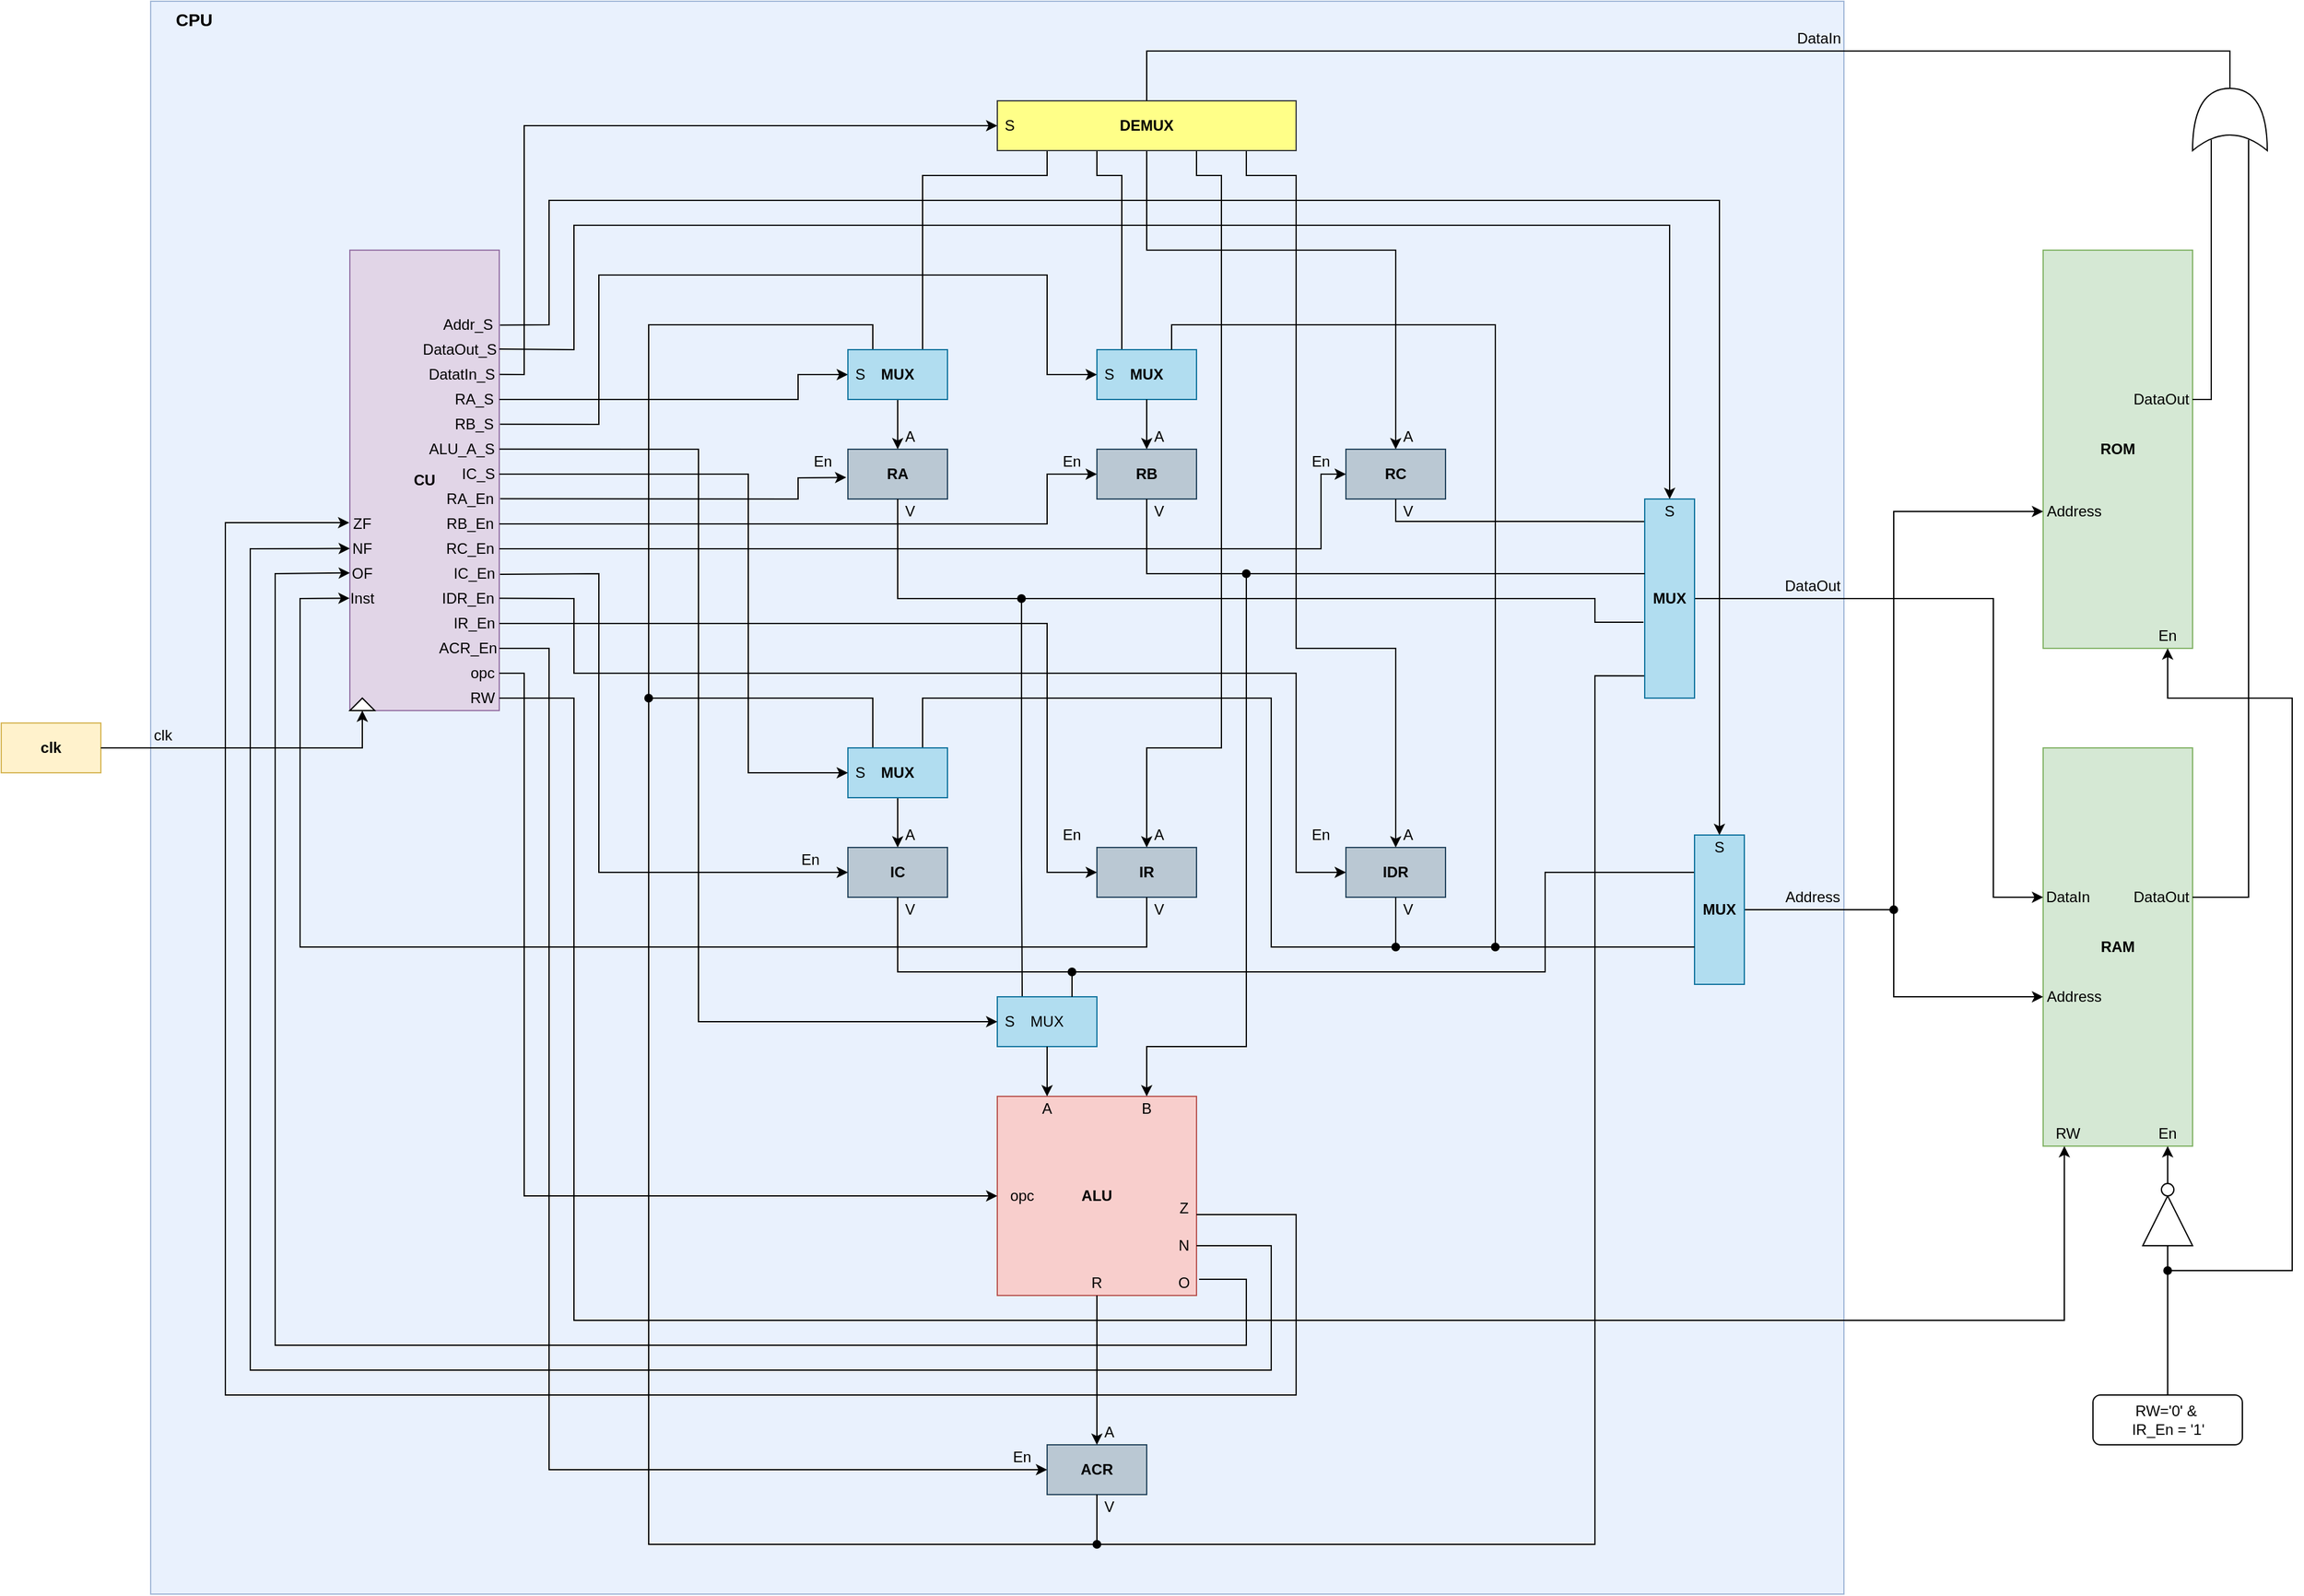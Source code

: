 <mxfile version="14.0.1" type="device"><diagram id="ryRz4POk_qp3t2i8IfM6" name="Page-1"><mxGraphModel dx="3122" dy="2976" grid="1" gridSize="10" guides="1" tooltips="1" connect="1" arrows="1" fold="1" page="1" pageScale="2" pageWidth="850" pageHeight="1100" math="0" shadow="0"><root><mxCell id="0"/><mxCell id="1" parent="0"/><mxCell id="fBEWL9ri3IQQsQJzQIdk-189" value="" style="rounded=0;whiteSpace=wrap;html=1;fillColor=#dae8fc;strokeColor=#6c8ebf;opacity=60;" parent="1" vertex="1"><mxGeometry x="-40" y="-160" width="1360" height="1280" as="geometry"/></mxCell><mxCell id="fBEWL9ri3IQQsQJzQIdk-173" value="" style="rounded=0;whiteSpace=wrap;html=1;fillColor=#fff2cc;strokeColor=#d6b656;" parent="1" vertex="1"><mxGeometry x="-160" y="420" width="80" height="40" as="geometry"/></mxCell><mxCell id="fBEWL9ri3IQQsQJzQIdk-1" value="" style="rounded=0;whiteSpace=wrap;html=1;fillColor=#e1d5e7;strokeColor=#9673a6;" parent="1" vertex="1"><mxGeometry x="120" y="40" width="120" height="370" as="geometry"/></mxCell><mxCell id="fBEWL9ri3IQQsQJzQIdk-2" value="&lt;b&gt;CU&lt;/b&gt;" style="text;html=1;strokeColor=none;fillColor=none;align=center;verticalAlign=middle;whiteSpace=wrap;rounded=0;" parent="1" vertex="1"><mxGeometry x="160" y="215" width="40" height="20" as="geometry"/></mxCell><mxCell id="fBEWL9ri3IQQsQJzQIdk-3" value="" style="triangle;whiteSpace=wrap;html=1;direction=north;" parent="1" vertex="1"><mxGeometry x="120" y="400" width="20" height="10" as="geometry"/></mxCell><mxCell id="fBEWL9ri3IQQsQJzQIdk-4" value="" style="endArrow=classic;html=1;rounded=0;entryX=0;entryY=0.5;entryDx=0;entryDy=0;exitX=1;exitY=0.5;exitDx=0;exitDy=0;" parent="1" source="fBEWL9ri3IQQsQJzQIdk-173" target="fBEWL9ri3IQQsQJzQIdk-3" edge="1"><mxGeometry width="50" height="50" relative="1" as="geometry"><mxPoint x="-40" y="440" as="sourcePoint"/><mxPoint x="120" y="410" as="targetPoint"/><Array as="points"><mxPoint x="130" y="440"/></Array></mxGeometry></mxCell><mxCell id="fBEWL9ri3IQQsQJzQIdk-5" value="&lt;b&gt;clk&lt;/b&gt;" style="text;html=1;strokeColor=none;fillColor=none;align=center;verticalAlign=middle;whiteSpace=wrap;rounded=0;" parent="1" vertex="1"><mxGeometry x="-140" y="430" width="40" height="20" as="geometry"/></mxCell><mxCell id="fBEWL9ri3IQQsQJzQIdk-6" value="" style="rounded=0;whiteSpace=wrap;html=1;fillColor=#bac8d3;strokeColor=#23445d;" parent="1" vertex="1"><mxGeometry x="520" y="200" width="80" height="40" as="geometry"/></mxCell><mxCell id="fBEWL9ri3IQQsQJzQIdk-7" value="&lt;b&gt;RA&lt;/b&gt;" style="text;html=1;strokeColor=none;fillColor=none;align=center;verticalAlign=middle;whiteSpace=wrap;rounded=0;" parent="1" vertex="1"><mxGeometry x="540" y="210" width="40" height="20" as="geometry"/></mxCell><mxCell id="fBEWL9ri3IQQsQJzQIdk-10" value="" style="endArrow=classic;html=1;entryX=0;entryY=0.5;entryDx=0;entryDy=0;rounded=0;" parent="1" target="Wjq5VvAP2HkVmWKXnLt0-2" edge="1"><mxGeometry width="50" height="50" relative="1" as="geometry"><mxPoint x="240" y="160" as="sourcePoint"/><mxPoint x="450" y="370" as="targetPoint"/><Array as="points"><mxPoint x="480" y="160"/><mxPoint x="480" y="140"/></Array></mxGeometry></mxCell><mxCell id="fBEWL9ri3IQQsQJzQIdk-38" value="" style="rounded=0;whiteSpace=wrap;html=1;fillColor=#f8cecc;strokeColor=#b85450;" parent="1" vertex="1"><mxGeometry x="640" y="720" width="160" height="160" as="geometry"/></mxCell><mxCell id="fBEWL9ri3IQQsQJzQIdk-39" value="&lt;b&gt;ALU&lt;/b&gt;" style="text;html=1;strokeColor=none;fillColor=none;align=center;verticalAlign=middle;whiteSpace=wrap;rounded=0;" parent="1" vertex="1"><mxGeometry x="700" y="790" width="40" height="20" as="geometry"/></mxCell><mxCell id="fBEWL9ri3IQQsQJzQIdk-40" value="" style="rounded=0;whiteSpace=wrap;html=1;fillColor=#bac8d3;strokeColor=#23445d;" parent="1" vertex="1"><mxGeometry x="680" y="1000" width="80" height="40" as="geometry"/></mxCell><mxCell id="fBEWL9ri3IQQsQJzQIdk-41" value="&lt;b&gt;ACR&lt;/b&gt;" style="text;html=1;strokeColor=none;fillColor=none;align=center;verticalAlign=middle;whiteSpace=wrap;rounded=0;" parent="1" vertex="1"><mxGeometry x="700" y="1010" width="40" height="20" as="geometry"/></mxCell><mxCell id="fBEWL9ri3IQQsQJzQIdk-42" value="" style="endArrow=classic;html=1;entryX=0;entryY=0.5;entryDx=0;entryDy=0;rounded=0;exitX=1;exitY=0.5;exitDx=0;exitDy=0;" parent="1" source="fBEWL9ri3IQQsQJzQIdk-201" target="fBEWL9ri3IQQsQJzQIdk-40" edge="1"><mxGeometry width="50" height="50" relative="1" as="geometry"><mxPoint x="250" y="390" as="sourcePoint"/><mxPoint x="610" y="1130" as="targetPoint"/><Array as="points"><mxPoint x="280" y="360"/><mxPoint x="280" y="1020"/></Array></mxGeometry></mxCell><mxCell id="fBEWL9ri3IQQsQJzQIdk-43" value="" style="endArrow=classic;html=1;entryX=0.5;entryY=0;entryDx=0;entryDy=0;exitX=0.5;exitY=1;exitDx=0;exitDy=0;" parent="1" source="fBEWL9ri3IQQsQJzQIdk-38" target="fBEWL9ri3IQQsQJzQIdk-40" edge="1"><mxGeometry width="50" height="50" relative="1" as="geometry"><mxPoint x="720" y="920" as="sourcePoint"/><mxPoint x="610" y="1130" as="targetPoint"/></mxGeometry></mxCell><mxCell id="fBEWL9ri3IQQsQJzQIdk-44" value="" style="endArrow=none;html=1;exitX=0.5;exitY=1;exitDx=0;exitDy=0;endFill=0;rounded=0;entryX=0.25;entryY=0;entryDx=0;entryDy=0;" parent="1" source="fBEWL9ri3IQQsQJzQIdk-40" target="Wjq5VvAP2HkVmWKXnLt0-2" edge="1"><mxGeometry width="50" height="50" relative="1" as="geometry"><mxPoint x="560" y="1180" as="sourcePoint"/><mxPoint x="550" y="120" as="targetPoint"/><Array as="points"><mxPoint x="720" y="1080"/><mxPoint x="360" y="1080"/><mxPoint x="360" y="100"/><mxPoint x="540" y="100"/></Array></mxGeometry></mxCell><mxCell id="fBEWL9ri3IQQsQJzQIdk-47" value="" style="endArrow=classic;html=1;entryX=0;entryY=0.5;entryDx=0;entryDy=0;rounded=0;exitX=1;exitY=0.5;exitDx=0;exitDy=0;" parent="1" source="fBEWL9ri3IQQsQJzQIdk-202" target="fBEWL9ri3IQQsQJzQIdk-38" edge="1"><mxGeometry width="50" height="50" relative="1" as="geometry"><mxPoint x="240" y="360" as="sourcePoint"/><mxPoint x="720" y="700" as="targetPoint"/><Array as="points"><mxPoint x="260" y="380"/><mxPoint x="260" y="800"/></Array></mxGeometry></mxCell><mxCell id="fBEWL9ri3IQQsQJzQIdk-48" value="" style="rounded=0;whiteSpace=wrap;html=1;fillColor=#d5e8d4;strokeColor=#82b366;" parent="1" vertex="1"><mxGeometry x="1480" y="440" width="120" height="320" as="geometry"/></mxCell><mxCell id="fBEWL9ri3IQQsQJzQIdk-49" value="" style="endArrow=classic;html=1;rounded=0;entryX=0;entryY=0.5;entryDx=0;entryDy=0;" parent="1" target="fBEWL9ri3IQQsQJzQIdk-112" edge="1"><mxGeometry width="50" height="50" relative="1" as="geometry"><mxPoint x="1200" y="320" as="sourcePoint"/><mxPoint x="1339" y="320" as="targetPoint"/><Array as="points"><mxPoint x="1200" y="320"/><mxPoint x="1440" y="320"/><mxPoint x="1440" y="560"/></Array></mxGeometry></mxCell><mxCell id="fBEWL9ri3IQQsQJzQIdk-53" value="&lt;b&gt;RAM&lt;/b&gt;" style="text;html=1;strokeColor=none;fillColor=none;align=center;verticalAlign=middle;whiteSpace=wrap;rounded=0;" parent="1" vertex="1"><mxGeometry x="1520" y="590" width="40" height="20" as="geometry"/></mxCell><mxCell id="fBEWL9ri3IQQsQJzQIdk-54" value="A" style="text;html=1;strokeColor=none;fillColor=none;align=center;verticalAlign=middle;whiteSpace=wrap;rounded=0;" parent="1" vertex="1"><mxGeometry x="550" y="180" width="40" height="20" as="geometry"/></mxCell><mxCell id="fBEWL9ri3IQQsQJzQIdk-56" value="En" style="text;html=1;strokeColor=none;fillColor=none;align=center;verticalAlign=middle;whiteSpace=wrap;rounded=0;" parent="1" vertex="1"><mxGeometry x="480" y="200" width="40" height="20" as="geometry"/></mxCell><mxCell id="fBEWL9ri3IQQsQJzQIdk-57" value="" style="rounded=0;whiteSpace=wrap;html=1;fillColor=#bac8d3;strokeColor=#23445d;" parent="1" vertex="1"><mxGeometry x="720" y="200" width="80" height="40" as="geometry"/></mxCell><mxCell id="fBEWL9ri3IQQsQJzQIdk-58" value="&lt;b&gt;RB&lt;/b&gt;" style="text;html=1;strokeColor=none;fillColor=none;align=center;verticalAlign=middle;whiteSpace=wrap;rounded=0;" parent="1" vertex="1"><mxGeometry x="740" y="210" width="40" height="20" as="geometry"/></mxCell><mxCell id="fBEWL9ri3IQQsQJzQIdk-59" value="" style="endArrow=classic;html=1;entryX=0;entryY=0.5;entryDx=0;entryDy=0;rounded=0;exitX=1;exitY=0.5;exitDx=0;exitDy=0;" parent="1" source="Wjq5VvAP2HkVmWKXnLt0-12" target="fBEWL9ri3IQQsQJzQIdk-57" edge="1"><mxGeometry width="50" height="50" relative="1" as="geometry"><mxPoint x="320" y="290" as="sourcePoint"/><mxPoint x="650" y="370" as="targetPoint"/><Array as="points"><mxPoint x="390" y="260"/><mxPoint x="680" y="260"/><mxPoint x="680" y="220"/></Array></mxGeometry></mxCell><mxCell id="fBEWL9ri3IQQsQJzQIdk-60" value="" style="endArrow=none;html=1;entryX=0.25;entryY=0;entryDx=0;entryDy=0;rounded=0;endFill=0;" parent="1" target="Wjq5VvAP2HkVmWKXnLt0-19" edge="1"><mxGeometry width="50" height="50" relative="1" as="geometry"><mxPoint x="720" y="-40" as="sourcePoint"/><mxPoint x="650" y="370" as="targetPoint"/><Array as="points"><mxPoint x="720" y="-20"/><mxPoint x="740" y="-20"/><mxPoint x="740" y="100"/></Array></mxGeometry></mxCell><mxCell id="fBEWL9ri3IQQsQJzQIdk-62" value="A" style="text;html=1;strokeColor=none;fillColor=none;align=center;verticalAlign=middle;whiteSpace=wrap;rounded=0;" parent="1" vertex="1"><mxGeometry x="750" y="180" width="40" height="20" as="geometry"/></mxCell><mxCell id="fBEWL9ri3IQQsQJzQIdk-64" value="En" style="text;html=1;strokeColor=none;fillColor=none;align=center;verticalAlign=middle;whiteSpace=wrap;rounded=0;" parent="1" vertex="1"><mxGeometry x="680" y="200" width="40" height="20" as="geometry"/></mxCell><mxCell id="fBEWL9ri3IQQsQJzQIdk-65" value="" style="rounded=0;whiteSpace=wrap;html=1;fillColor=#bac8d3;strokeColor=#23445d;" parent="1" vertex="1"><mxGeometry x="920" y="200" width="80" height="40" as="geometry"/></mxCell><mxCell id="fBEWL9ri3IQQsQJzQIdk-66" value="&lt;b&gt;RC&lt;/b&gt;" style="text;html=1;strokeColor=none;fillColor=none;align=center;verticalAlign=middle;whiteSpace=wrap;rounded=0;" parent="1" vertex="1"><mxGeometry x="940" y="210" width="40" height="20" as="geometry"/></mxCell><mxCell id="fBEWL9ri3IQQsQJzQIdk-68" value="" style="endArrow=none;html=1;rounded=0;endFill=0;" parent="1" edge="1"><mxGeometry width="50" height="50" relative="1" as="geometry"><mxPoint x="760" y="-40" as="sourcePoint"/><mxPoint x="960" y="160" as="targetPoint"/><Array as="points"><mxPoint x="760" y="40"/><mxPoint x="960" y="40"/></Array></mxGeometry></mxCell><mxCell id="fBEWL9ri3IQQsQJzQIdk-69" value="" style="endArrow=none;html=1;exitX=0.5;exitY=1;exitDx=0;exitDy=0;entryX=0;entryY=0.113;entryDx=0;entryDy=0;entryPerimeter=0;rounded=0;endFill=0;" parent="1" source="fBEWL9ri3IQQsQJzQIdk-65" target="fBEWL9ri3IQQsQJzQIdk-149" edge="1"><mxGeometry width="50" height="50" relative="1" as="geometry"><mxPoint x="800" y="420" as="sourcePoint"/><mxPoint x="960" y="280" as="targetPoint"/><Array as="points"><mxPoint x="960" y="258"/></Array></mxGeometry></mxCell><mxCell id="fBEWL9ri3IQQsQJzQIdk-70" value="A" style="text;html=1;strokeColor=none;fillColor=none;align=center;verticalAlign=middle;whiteSpace=wrap;rounded=0;" parent="1" vertex="1"><mxGeometry x="950" y="180" width="40" height="20" as="geometry"/></mxCell><mxCell id="fBEWL9ri3IQQsQJzQIdk-71" value="V" style="text;html=1;strokeColor=none;fillColor=none;align=center;verticalAlign=middle;whiteSpace=wrap;rounded=0;" parent="1" vertex="1"><mxGeometry x="950" y="240" width="40" height="20" as="geometry"/></mxCell><mxCell id="fBEWL9ri3IQQsQJzQIdk-72" value="En" style="text;html=1;strokeColor=none;fillColor=none;align=center;verticalAlign=middle;whiteSpace=wrap;rounded=0;" parent="1" vertex="1"><mxGeometry x="880" y="200" width="40" height="20" as="geometry"/></mxCell><mxCell id="fBEWL9ri3IQQsQJzQIdk-73" value="" style="rounded=0;whiteSpace=wrap;html=1;fillColor=#bac8d3;strokeColor=#23445d;" parent="1" vertex="1"><mxGeometry x="520" y="520" width="80" height="40" as="geometry"/></mxCell><mxCell id="fBEWL9ri3IQQsQJzQIdk-74" value="&lt;b&gt;IC&lt;/b&gt;" style="text;html=1;strokeColor=none;fillColor=none;align=center;verticalAlign=middle;whiteSpace=wrap;rounded=0;" parent="1" vertex="1"><mxGeometry x="540" y="530" width="40" height="20" as="geometry"/></mxCell><mxCell id="fBEWL9ri3IQQsQJzQIdk-75" value="" style="endArrow=classic;html=1;entryX=0;entryY=0.5;entryDx=0;entryDy=0;rounded=0;exitX=1.005;exitY=0.704;exitDx=0;exitDy=0;exitPerimeter=0;" parent="1" source="fBEWL9ri3IQQsQJzQIdk-1" target="fBEWL9ri3IQQsQJzQIdk-73" edge="1"><mxGeometry width="50" height="50" relative="1" as="geometry"><mxPoint x="260" y="310" as="sourcePoint"/><mxPoint x="450" y="690" as="targetPoint"/><Array as="points"><mxPoint x="320" y="300"/><mxPoint x="320" y="540"/></Array></mxGeometry></mxCell><mxCell id="fBEWL9ri3IQQsQJzQIdk-76" value="" style="endArrow=classic;html=1;entryX=0.5;entryY=0;entryDx=0;entryDy=0;rounded=0;startArrow=none;startFill=0;" parent="1" target="fBEWL9ri3IQQsQJzQIdk-73" edge="1"><mxGeometry width="50" height="50" relative="1" as="geometry"><mxPoint x="560" y="480" as="sourcePoint"/><mxPoint x="450" y="690" as="targetPoint"/><Array as="points"><mxPoint x="560" y="480"/></Array></mxGeometry></mxCell><mxCell id="fBEWL9ri3IQQsQJzQIdk-78" value="A" style="text;html=1;strokeColor=none;fillColor=none;align=center;verticalAlign=middle;whiteSpace=wrap;rounded=0;" parent="1" vertex="1"><mxGeometry x="550" y="500" width="40" height="20" as="geometry"/></mxCell><mxCell id="fBEWL9ri3IQQsQJzQIdk-79" value="V" style="text;html=1;strokeColor=none;fillColor=none;align=center;verticalAlign=middle;whiteSpace=wrap;rounded=0;" parent="1" vertex="1"><mxGeometry x="550" y="560" width="40" height="20" as="geometry"/></mxCell><mxCell id="fBEWL9ri3IQQsQJzQIdk-80" value="En" style="text;html=1;strokeColor=none;fillColor=none;align=center;verticalAlign=middle;whiteSpace=wrap;rounded=0;" parent="1" vertex="1"><mxGeometry x="470" y="520" width="40" height="20" as="geometry"/></mxCell><mxCell id="fBEWL9ri3IQQsQJzQIdk-81" value="" style="rounded=0;whiteSpace=wrap;html=1;fillColor=#bac8d3;strokeColor=#23445d;" parent="1" vertex="1"><mxGeometry x="720" y="520" width="80" height="40" as="geometry"/></mxCell><mxCell id="fBEWL9ri3IQQsQJzQIdk-82" value="&lt;b&gt;IR&lt;/b&gt;" style="text;html=1;strokeColor=none;fillColor=none;align=center;verticalAlign=middle;whiteSpace=wrap;rounded=0;" parent="1" vertex="1"><mxGeometry x="740" y="530" width="40" height="20" as="geometry"/></mxCell><mxCell id="fBEWL9ri3IQQsQJzQIdk-83" value="" style="endArrow=classic;html=1;entryX=0;entryY=0.5;entryDx=0;entryDy=0;rounded=0;" parent="1" target="fBEWL9ri3IQQsQJzQIdk-81" edge="1"><mxGeometry width="50" height="50" relative="1" as="geometry"><mxPoint x="240" y="340" as="sourcePoint"/><mxPoint x="650" y="690" as="targetPoint"/><Array as="points"><mxPoint x="330" y="340"/><mxPoint x="470" y="340"/><mxPoint x="680" y="340"/><mxPoint x="680" y="540"/></Array></mxGeometry></mxCell><mxCell id="fBEWL9ri3IQQsQJzQIdk-84" value="" style="endArrow=classic;html=1;entryX=0.5;entryY=0;entryDx=0;entryDy=0;rounded=0;" parent="1" target="fBEWL9ri3IQQsQJzQIdk-81" edge="1"><mxGeometry width="50" height="50" relative="1" as="geometry"><mxPoint x="800" y="-40" as="sourcePoint"/><mxPoint x="650" y="690" as="targetPoint"/><Array as="points"><mxPoint x="800" y="-20"/><mxPoint x="820" y="-20"/><mxPoint x="820" y="440"/><mxPoint x="760" y="440"/></Array></mxGeometry></mxCell><mxCell id="fBEWL9ri3IQQsQJzQIdk-85" value="" style="endArrow=none;html=1;exitX=0.25;exitY=0;exitDx=0;exitDy=0;rounded=0;endFill=0;entryX=0;entryY=0.25;entryDx=0;entryDy=0;" parent="1" source="fBEWL9ri3IQQsQJzQIdk-79" target="fBEWL9ri3IQQsQJzQIdk-157" edge="1"><mxGeometry width="50" height="50" relative="1" as="geometry"><mxPoint x="600" y="740" as="sourcePoint"/><mxPoint x="1160" y="490" as="targetPoint"/><Array as="points"><mxPoint x="560" y="620"/><mxPoint x="1080" y="620"/><mxPoint x="1080" y="540"/></Array></mxGeometry></mxCell><mxCell id="fBEWL9ri3IQQsQJzQIdk-86" value="A" style="text;html=1;strokeColor=none;fillColor=none;align=center;verticalAlign=middle;whiteSpace=wrap;rounded=0;" parent="1" vertex="1"><mxGeometry x="750" y="500" width="40" height="20" as="geometry"/></mxCell><mxCell id="fBEWL9ri3IQQsQJzQIdk-87" value="V" style="text;html=1;strokeColor=none;fillColor=none;align=center;verticalAlign=middle;whiteSpace=wrap;rounded=0;" parent="1" vertex="1"><mxGeometry x="750" y="560" width="40" height="20" as="geometry"/></mxCell><mxCell id="fBEWL9ri3IQQsQJzQIdk-88" value="En" style="text;html=1;strokeColor=none;fillColor=none;align=center;verticalAlign=middle;whiteSpace=wrap;rounded=0;" parent="1" vertex="1"><mxGeometry x="680" y="500" width="40" height="20" as="geometry"/></mxCell><mxCell id="fBEWL9ri3IQQsQJzQIdk-89" value="" style="rounded=0;whiteSpace=wrap;html=1;fillColor=#bac8d3;strokeColor=#23445d;" parent="1" vertex="1"><mxGeometry x="920" y="520" width="80" height="40" as="geometry"/></mxCell><mxCell id="fBEWL9ri3IQQsQJzQIdk-90" value="&lt;b&gt;IDR&lt;/b&gt;" style="text;html=1;strokeColor=none;fillColor=none;align=center;verticalAlign=middle;whiteSpace=wrap;rounded=0;" parent="1" vertex="1"><mxGeometry x="940" y="530" width="40" height="20" as="geometry"/></mxCell><mxCell id="fBEWL9ri3IQQsQJzQIdk-92" value="" style="endArrow=classic;html=1;entryX=0.5;entryY=0;entryDx=0;entryDy=0;rounded=0;" parent="1" target="fBEWL9ri3IQQsQJzQIdk-89" edge="1"><mxGeometry width="50" height="50" relative="1" as="geometry"><mxPoint x="840" y="-40" as="sourcePoint"/><mxPoint x="850" y="690" as="targetPoint"/><Array as="points"><mxPoint x="840" y="-20"/><mxPoint x="880" y="-20"/><mxPoint x="880"/><mxPoint x="880" y="360"/><mxPoint x="960" y="360"/></Array></mxGeometry></mxCell><mxCell id="fBEWL9ri3IQQsQJzQIdk-94" value="A" style="text;html=1;strokeColor=none;fillColor=none;align=center;verticalAlign=middle;whiteSpace=wrap;rounded=0;" parent="1" vertex="1"><mxGeometry x="950" y="500" width="40" height="20" as="geometry"/></mxCell><mxCell id="fBEWL9ri3IQQsQJzQIdk-95" value="V" style="text;html=1;strokeColor=none;fillColor=none;align=center;verticalAlign=middle;whiteSpace=wrap;rounded=0;" parent="1" vertex="1"><mxGeometry x="950" y="560" width="40" height="20" as="geometry"/></mxCell><mxCell id="fBEWL9ri3IQQsQJzQIdk-96" value="En" style="text;html=1;strokeColor=none;fillColor=none;align=center;verticalAlign=middle;whiteSpace=wrap;rounded=0;" parent="1" vertex="1"><mxGeometry x="880" y="500" width="40" height="20" as="geometry"/></mxCell><mxCell id="fBEWL9ri3IQQsQJzQIdk-97" value="En" style="text;html=1;strokeColor=none;fillColor=none;align=center;verticalAlign=middle;whiteSpace=wrap;rounded=0;" parent="1" vertex="1"><mxGeometry x="640" y="1000" width="40" height="20" as="geometry"/></mxCell><mxCell id="fBEWL9ri3IQQsQJzQIdk-98" value="A" style="text;html=1;strokeColor=none;fillColor=none;align=center;verticalAlign=middle;whiteSpace=wrap;rounded=0;" parent="1" vertex="1"><mxGeometry x="710" y="980" width="40" height="20" as="geometry"/></mxCell><mxCell id="fBEWL9ri3IQQsQJzQIdk-99" value="A" style="text;html=1;strokeColor=none;fillColor=none;align=center;verticalAlign=middle;whiteSpace=wrap;rounded=0;" parent="1" vertex="1"><mxGeometry x="660" y="720" width="40" height="20" as="geometry"/></mxCell><mxCell id="fBEWL9ri3IQQsQJzQIdk-100" value="B" style="text;html=1;strokeColor=none;fillColor=none;align=center;verticalAlign=middle;whiteSpace=wrap;rounded=0;" parent="1" vertex="1"><mxGeometry x="740" y="720" width="40" height="20" as="geometry"/></mxCell><mxCell id="fBEWL9ri3IQQsQJzQIdk-101" value="opc" style="text;html=1;strokeColor=none;fillColor=none;align=center;verticalAlign=middle;whiteSpace=wrap;rounded=0;" parent="1" vertex="1"><mxGeometry x="640" y="790" width="40" height="20" as="geometry"/></mxCell><mxCell id="fBEWL9ri3IQQsQJzQIdk-102" value="R" style="text;html=1;strokeColor=none;fillColor=none;align=center;verticalAlign=middle;whiteSpace=wrap;rounded=0;" parent="1" vertex="1"><mxGeometry x="700" y="860" width="40" height="20" as="geometry"/></mxCell><mxCell id="fBEWL9ri3IQQsQJzQIdk-106" value="" style="endArrow=classic;html=1;exitX=1;exitY=0.594;exitDx=0;exitDy=0;exitPerimeter=0;rounded=0;entryX=-0.004;entryY=0.592;entryDx=0;entryDy=0;entryPerimeter=0;" parent="1" source="fBEWL9ri3IQQsQJzQIdk-38" target="fBEWL9ri3IQQsQJzQIdk-1" edge="1"><mxGeometry width="50" height="50" relative="1" as="geometry"><mxPoint x="770" y="680" as="sourcePoint"/><mxPoint x="80" y="259" as="targetPoint"/><Array as="points"><mxPoint x="880" y="815"/><mxPoint x="880" y="960"/><mxPoint x="20" y="960"/><mxPoint x="20" y="259"/></Array></mxGeometry></mxCell><mxCell id="fBEWL9ri3IQQsQJzQIdk-107" value="" style="endArrow=classic;html=1;exitX=1;exitY=0.75;exitDx=0;exitDy=0;rounded=0;entryX=0;entryY=0.648;entryDx=0;entryDy=0;entryPerimeter=0;" parent="1" source="fBEWL9ri3IQQsQJzQIdk-38" target="fBEWL9ri3IQQsQJzQIdk-1" edge="1"><mxGeometry width="50" height="50" relative="1" as="geometry"><mxPoint x="770" y="680" as="sourcePoint"/><mxPoint x="70" y="290" as="targetPoint"/><Array as="points"><mxPoint x="860" y="840"/><mxPoint x="860" y="940"/><mxPoint x="40" y="940"/><mxPoint x="40" y="280"/></Array></mxGeometry></mxCell><mxCell id="fBEWL9ri3IQQsQJzQIdk-108" value="" style="endArrow=classic;html=1;exitX=1.013;exitY=0.919;exitDx=0;exitDy=0;exitPerimeter=0;rounded=0;entryX=0;entryY=0.701;entryDx=0;entryDy=0;entryPerimeter=0;" parent="1" source="fBEWL9ri3IQQsQJzQIdk-38" target="fBEWL9ri3IQQsQJzQIdk-1" edge="1"><mxGeometry width="50" height="50" relative="1" as="geometry"><mxPoint x="770" y="680" as="sourcePoint"/><mxPoint x="100" y="300" as="targetPoint"/><Array as="points"><mxPoint x="840" y="867"/><mxPoint x="840" y="920"/><mxPoint x="60" y="920"/><mxPoint x="60" y="300"/></Array></mxGeometry></mxCell><mxCell id="fBEWL9ri3IQQsQJzQIdk-109" value="Z" style="text;html=1;strokeColor=none;fillColor=none;align=center;verticalAlign=middle;whiteSpace=wrap;rounded=0;" parent="1" vertex="1"><mxGeometry x="770" y="800" width="40" height="20" as="geometry"/></mxCell><mxCell id="fBEWL9ri3IQQsQJzQIdk-110" value="N" style="text;html=1;strokeColor=none;fillColor=none;align=center;verticalAlign=middle;whiteSpace=wrap;rounded=0;" parent="1" vertex="1"><mxGeometry x="770" y="830" width="40" height="20" as="geometry"/></mxCell><mxCell id="fBEWL9ri3IQQsQJzQIdk-111" value="O" style="text;html=1;strokeColor=none;fillColor=none;align=center;verticalAlign=middle;whiteSpace=wrap;rounded=0;" parent="1" vertex="1"><mxGeometry x="770" y="860" width="40" height="20" as="geometry"/></mxCell><mxCell id="fBEWL9ri3IQQsQJzQIdk-112" value="DataIn" style="text;html=1;strokeColor=none;fillColor=none;align=center;verticalAlign=middle;whiteSpace=wrap;rounded=0;" parent="1" vertex="1"><mxGeometry x="1480" y="550" width="40" height="20" as="geometry"/></mxCell><mxCell id="fBEWL9ri3IQQsQJzQIdk-113" value="Address" style="text;html=1;strokeColor=none;fillColor=none;align=center;verticalAlign=middle;whiteSpace=wrap;rounded=0;" parent="1" vertex="1"><mxGeometry x="1480" y="630" width="50" height="20" as="geometry"/></mxCell><mxCell id="fBEWL9ri3IQQsQJzQIdk-114" value="DataOut" style="text;html=1;strokeColor=none;fillColor=none;align=center;verticalAlign=middle;whiteSpace=wrap;rounded=0;" parent="1" vertex="1"><mxGeometry x="1550" y="550" width="50" height="20" as="geometry"/></mxCell><mxCell id="fBEWL9ri3IQQsQJzQIdk-118" value="" style="endArrow=classic;html=1;entryX=0.25;entryY=1;entryDx=0;entryDy=0;" parent="1" target="fBEWL9ri3IQQsQJzQIdk-54" edge="1"><mxGeometry width="50" height="50" relative="1" as="geometry"><mxPoint x="560" y="160" as="sourcePoint"/><mxPoint x="1000" y="340" as="targetPoint"/></mxGeometry></mxCell><mxCell id="fBEWL9ri3IQQsQJzQIdk-126" value="" style="endArrow=none;html=1;rounded=0;exitX=0.75;exitY=0;exitDx=0;exitDy=0;" parent="1" source="Wjq5VvAP2HkVmWKXnLt0-2" edge="1"><mxGeometry width="50" height="50" relative="1" as="geometry"><mxPoint x="570" y="120" as="sourcePoint"/><mxPoint x="680" y="-40" as="targetPoint"/><Array as="points"><mxPoint x="580" y="-20"/><mxPoint x="680" y="-20"/></Array></mxGeometry></mxCell><mxCell id="fBEWL9ri3IQQsQJzQIdk-127" value="" style="endArrow=none;html=1;startArrow=oval;startFill=1;entryX=0;entryY=0.888;entryDx=0;entryDy=0;rounded=0;entryPerimeter=0;" parent="1" target="fBEWL9ri3IQQsQJzQIdk-149" edge="1"><mxGeometry width="50" height="50" relative="1" as="geometry"><mxPoint x="720" y="1080" as="sourcePoint"/><mxPoint x="1090" y="1030" as="targetPoint"/><Array as="points"><mxPoint x="1120" y="1080"/><mxPoint x="1120" y="382"/></Array></mxGeometry></mxCell><mxCell id="fBEWL9ri3IQQsQJzQIdk-141" value="V" style="text;html=1;strokeColor=none;fillColor=none;align=center;verticalAlign=middle;whiteSpace=wrap;rounded=0;" parent="1" vertex="1"><mxGeometry x="750" y="240" width="40" height="20" as="geometry"/></mxCell><mxCell id="fBEWL9ri3IQQsQJzQIdk-144" value="V" style="text;html=1;strokeColor=none;fillColor=none;align=center;verticalAlign=middle;whiteSpace=wrap;rounded=0;" parent="1" vertex="1"><mxGeometry x="550" y="240" width="40" height="20" as="geometry"/></mxCell><mxCell id="fBEWL9ri3IQQsQJzQIdk-149" value="" style="rounded=0;whiteSpace=wrap;html=1;fillColor=#b1ddf0;strokeColor=#10739e;" parent="1" vertex="1"><mxGeometry x="1160" y="240" width="40" height="160" as="geometry"/></mxCell><mxCell id="fBEWL9ri3IQQsQJzQIdk-150" value="&lt;b&gt;MUX&lt;/b&gt;" style="text;html=1;strokeColor=none;fillColor=none;align=center;verticalAlign=middle;whiteSpace=wrap;rounded=0;" parent="1" vertex="1"><mxGeometry x="1160" y="310" width="40" height="20" as="geometry"/></mxCell><mxCell id="fBEWL9ri3IQQsQJzQIdk-152" value="" style="endArrow=none;html=1;exitX=0.25;exitY=0;exitDx=0;exitDy=0;entryX=0;entryY=0.375;entryDx=0;entryDy=0;rounded=0;entryPerimeter=0;" parent="1" source="fBEWL9ri3IQQsQJzQIdk-141" target="fBEWL9ri3IQQsQJzQIdk-149" edge="1"><mxGeometry width="50" height="50" relative="1" as="geometry"><mxPoint x="880" y="520" as="sourcePoint"/><mxPoint x="930" y="470" as="targetPoint"/><Array as="points"><mxPoint x="760" y="300"/></Array></mxGeometry></mxCell><mxCell id="fBEWL9ri3IQQsQJzQIdk-153" value="" style="endArrow=none;html=1;exitX=0.25;exitY=0;exitDx=0;exitDy=0;rounded=0;entryX=-0.025;entryY=0.619;entryDx=0;entryDy=0;entryPerimeter=0;" parent="1" source="fBEWL9ri3IQQsQJzQIdk-144" target="fBEWL9ri3IQQsQJzQIdk-149" edge="1"><mxGeometry width="50" height="50" relative="1" as="geometry"><mxPoint x="880" y="520" as="sourcePoint"/><mxPoint x="1070" y="370" as="targetPoint"/><Array as="points"><mxPoint x="560" y="320"/><mxPoint x="1120" y="320"/><mxPoint x="1120" y="339"/></Array></mxGeometry></mxCell><mxCell id="fBEWL9ri3IQQsQJzQIdk-155" value="" style="endArrow=none;html=1;exitX=0;exitY=0.5;exitDx=0;exitDy=0;entryX=1;entryY=0.5;entryDx=0;entryDy=0;rounded=0;endFill=0;startArrow=classic;startFill=1;" parent="1" source="fBEWL9ri3IQQsQJzQIdk-113" target="fBEWL9ri3IQQsQJzQIdk-157" edge="1"><mxGeometry width="50" height="50" relative="1" as="geometry"><mxPoint x="880" y="380" as="sourcePoint"/><mxPoint x="1320" y="400" as="targetPoint"/><Array as="points"><mxPoint x="1360" y="640"/><mxPoint x="1360" y="570"/><mxPoint x="1280" y="570"/></Array></mxGeometry></mxCell><mxCell id="fBEWL9ri3IQQsQJzQIdk-156" value="RW" style="text;html=1;strokeColor=none;fillColor=none;align=center;verticalAlign=middle;whiteSpace=wrap;rounded=0;" parent="1" vertex="1"><mxGeometry x="1480" y="740" width="40" height="20" as="geometry"/></mxCell><mxCell id="fBEWL9ri3IQQsQJzQIdk-157" value="" style="rounded=0;whiteSpace=wrap;html=1;fillColor=#b1ddf0;strokeColor=#10739e;" parent="1" vertex="1"><mxGeometry x="1200" y="510" width="40" height="120" as="geometry"/></mxCell><mxCell id="fBEWL9ri3IQQsQJzQIdk-158" value="&lt;b&gt;MUX&lt;/b&gt;" style="text;html=1;strokeColor=none;fillColor=none;align=center;verticalAlign=middle;whiteSpace=wrap;rounded=0;" parent="1" vertex="1"><mxGeometry x="1200" y="560" width="40" height="20" as="geometry"/></mxCell><mxCell id="fBEWL9ri3IQQsQJzQIdk-159" value="" style="endArrow=none;html=1;entryX=0.25;entryY=0;entryDx=0;entryDy=0;jumpStyle=none;rounded=0;exitX=0;exitY=0.75;exitDx=0;exitDy=0;" parent="1" source="fBEWL9ri3IQQsQJzQIdk-157" target="fBEWL9ri3IQQsQJzQIdk-95" edge="1"><mxGeometry width="50" height="50" relative="1" as="geometry"><mxPoint x="1140" y="530" as="sourcePoint"/><mxPoint x="820" y="490" as="targetPoint"/><Array as="points"><mxPoint x="1160" y="600"/><mxPoint x="960" y="600"/></Array></mxGeometry></mxCell><mxCell id="fBEWL9ri3IQQsQJzQIdk-161" value="" style="endArrow=classic;html=1;exitX=0.25;exitY=0;exitDx=0;exitDy=0;rounded=0;entryX=-0.002;entryY=0.756;entryDx=0;entryDy=0;entryPerimeter=0;" parent="1" source="fBEWL9ri3IQQsQJzQIdk-87" target="fBEWL9ri3IQQsQJzQIdk-1" edge="1"><mxGeometry width="50" height="50" relative="1" as="geometry"><mxPoint x="770" y="650" as="sourcePoint"/><mxPoint x="100" y="340" as="targetPoint"/><Array as="points"><mxPoint x="760" y="600"/><mxPoint x="80" y="600"/><mxPoint x="80" y="320"/></Array></mxGeometry></mxCell><mxCell id="fBEWL9ri3IQQsQJzQIdk-162" value="" style="endArrow=oval;html=1;rounded=0;startArrow=none;startFill=0;endFill=1;exitX=0.25;exitY=0;exitDx=0;exitDy=0;" parent="1" edge="1" source="Wjq5VvAP2HkVmWKXnLt0-7"><mxGeometry width="50" height="50" relative="1" as="geometry"><mxPoint x="659.43" y="620" as="sourcePoint"/><mxPoint x="659.43" y="320" as="targetPoint"/><Array as="points"><mxPoint x="659.43" y="520"/></Array></mxGeometry></mxCell><mxCell id="fBEWL9ri3IQQsQJzQIdk-163" value="" style="endArrow=oval;html=1;endFill=1;exitX=0.5;exitY=0;exitDx=0;exitDy=0;rounded=0;startArrow=classic;startFill=1;" parent="1" source="fBEWL9ri3IQQsQJzQIdk-100" edge="1"><mxGeometry width="50" height="50" relative="1" as="geometry"><mxPoint x="840" y="680" as="sourcePoint"/><mxPoint x="840" y="300" as="targetPoint"/><Array as="points"><mxPoint x="760" y="680"/><mxPoint x="840" y="680"/></Array></mxGeometry></mxCell><mxCell id="fBEWL9ri3IQQsQJzQIdk-164" value="" style="rounded=0;whiteSpace=wrap;html=1;fillColor=#ffff88;strokeColor=#36393d;" parent="1" vertex="1"><mxGeometry x="640" y="-80" width="240" height="40" as="geometry"/></mxCell><mxCell id="fBEWL9ri3IQQsQJzQIdk-165" value="&lt;b&gt;DEMUX&lt;/b&gt;" style="text;html=1;strokeColor=none;fillColor=none;align=center;verticalAlign=middle;whiteSpace=wrap;rounded=0;" parent="1" vertex="1"><mxGeometry x="740" y="-70" width="40" height="20" as="geometry"/></mxCell><mxCell id="fBEWL9ri3IQQsQJzQIdk-166" value="" style="endArrow=none;html=1;rounded=0;exitX=0.5;exitY=0;exitDx=0;exitDy=0;entryX=1;entryY=0.5;entryDx=0;entryDy=0;entryPerimeter=0;" parent="1" source="fBEWL9ri3IQQsQJzQIdk-164" target="wMDLJctBMsfhkcNb7-vW-16" edge="1"><mxGeometry width="50" height="50" relative="1" as="geometry"><mxPoint x="810" y="-100" as="sourcePoint"/><mxPoint x="1650" y="-130" as="targetPoint"/><Array as="points"><mxPoint x="760" y="-120"/><mxPoint x="1630" y="-120"/></Array></mxGeometry></mxCell><mxCell id="fBEWL9ri3IQQsQJzQIdk-167" value="V" style="text;html=1;strokeColor=none;fillColor=none;align=center;verticalAlign=middle;whiteSpace=wrap;rounded=0;" parent="1" vertex="1"><mxGeometry x="710" y="1040" width="40" height="20" as="geometry"/></mxCell><mxCell id="fBEWL9ri3IQQsQJzQIdk-170" value="" style="endArrow=none;html=1;entryX=0.25;entryY=0;entryDx=0;entryDy=0;rounded=0;startArrow=oval;startFill=1;" parent="1" target="Wjq5VvAP2HkVmWKXnLt0-4" edge="1"><mxGeometry width="50" height="50" relative="1" as="geometry"><mxPoint x="360" y="400" as="sourcePoint"/><mxPoint x="550" y="455.25" as="targetPoint"/><Array as="points"><mxPoint x="540" y="400"/></Array></mxGeometry></mxCell><mxCell id="fBEWL9ri3IQQsQJzQIdk-171" value="" style="endArrow=oval;html=1;exitX=0.75;exitY=0;exitDx=0;exitDy=0;rounded=0;startArrow=none;startFill=0;endFill=1;" parent="1" source="Wjq5VvAP2HkVmWKXnLt0-4" edge="1"><mxGeometry width="50" height="50" relative="1" as="geometry"><mxPoint x="570" y="455.25" as="sourcePoint"/><mxPoint x="960" y="600" as="targetPoint"/><Array as="points"><mxPoint x="580" y="400"/><mxPoint x="860" y="400"/><mxPoint x="860" y="600"/></Array></mxGeometry></mxCell><mxCell id="fBEWL9ri3IQQsQJzQIdk-176" value="" style="endArrow=classic;html=1;entryX=0.5;entryY=0;entryDx=0;entryDy=0;rounded=0;exitX=1;exitY=0.215;exitDx=0;exitDy=0;exitPerimeter=0;" parent="1" source="fBEWL9ri3IQQsQJzQIdk-1" target="fBEWL9ri3IQQsQJzQIdk-149" edge="1"><mxGeometry width="50" height="50" relative="1" as="geometry"><mxPoint x="260" y="170" as="sourcePoint"/><mxPoint x="940" y="480" as="targetPoint"/><Array as="points"><mxPoint x="300" y="120"/><mxPoint x="300" y="20"/><mxPoint x="1040" y="20"/><mxPoint x="1180" y="20"/></Array></mxGeometry></mxCell><mxCell id="fBEWL9ri3IQQsQJzQIdk-177" value="" style="endArrow=classic;html=1;entryX=0.5;entryY=0;entryDx=0;entryDy=0;rounded=0;exitX=1.005;exitY=0.163;exitDx=0;exitDy=0;exitPerimeter=0;" parent="1" source="fBEWL9ri3IQQsQJzQIdk-1" target="fBEWL9ri3IQQsQJzQIdk-157" edge="1"><mxGeometry width="50" height="50" relative="1" as="geometry"><mxPoint x="260" y="90" as="sourcePoint"/><mxPoint x="940" y="480" as="targetPoint"/><Array as="points"><mxPoint x="280" y="100"/><mxPoint x="280"/><mxPoint x="1080"/><mxPoint x="1220"/><mxPoint x="1220" y="420"/><mxPoint x="1220" y="480"/></Array></mxGeometry></mxCell><mxCell id="fBEWL9ri3IQQsQJzQIdk-178" value="S" style="text;html=1;strokeColor=none;fillColor=none;align=center;verticalAlign=middle;whiteSpace=wrap;rounded=0;" parent="1" vertex="1"><mxGeometry x="1160" y="240" width="40" height="20" as="geometry"/></mxCell><mxCell id="fBEWL9ri3IQQsQJzQIdk-179" value="S" style="text;html=1;strokeColor=none;fillColor=none;align=center;verticalAlign=middle;whiteSpace=wrap;rounded=0;" parent="1" vertex="1"><mxGeometry x="1200" y="510" width="40" height="20" as="geometry"/></mxCell><mxCell id="fBEWL9ri3IQQsQJzQIdk-184" value="" style="endArrow=classic;html=1;entryX=0;entryY=0.5;entryDx=0;entryDy=0;rounded=0;exitX=1.001;exitY=0.756;exitDx=0;exitDy=0;exitPerimeter=0;" parent="1" source="fBEWL9ri3IQQsQJzQIdk-1" target="fBEWL9ri3IQQsQJzQIdk-89" edge="1"><mxGeometry width="50" height="50" relative="1" as="geometry"><mxPoint x="241" y="320" as="sourcePoint"/><mxPoint x="640" y="370" as="targetPoint"/><Array as="points"><mxPoint x="300" y="320"/><mxPoint x="300" y="380"/><mxPoint x="880" y="380"/><mxPoint x="880" y="540"/></Array></mxGeometry></mxCell><mxCell id="fBEWL9ri3IQQsQJzQIdk-190" value="&lt;b&gt;&lt;font style=&quot;font-size: 14px&quot;&gt;CPU&lt;/font&gt;&lt;/b&gt;" style="text;html=1;strokeColor=none;fillColor=none;align=center;verticalAlign=middle;whiteSpace=wrap;rounded=0;opacity=60;" parent="1" vertex="1"><mxGeometry x="-40" y="-160" width="70" height="30" as="geometry"/></mxCell><mxCell id="fBEWL9ri3IQQsQJzQIdk-192" value="Addr_S" style="text;html=1;strokeColor=none;fillColor=none;align=center;verticalAlign=middle;whiteSpace=wrap;rounded=0;" parent="1" vertex="1"><mxGeometry x="190" y="90" width="50" height="20" as="geometry"/></mxCell><mxCell id="fBEWL9ri3IQQsQJzQIdk-193" value="DataOut_S&amp;nbsp;" style="text;html=1;strokeColor=none;fillColor=none;align=center;verticalAlign=middle;whiteSpace=wrap;rounded=0;" parent="1" vertex="1"><mxGeometry x="180" y="110" width="60" height="20" as="geometry"/></mxCell><mxCell id="fBEWL9ri3IQQsQJzQIdk-194" value="&amp;nbsp;RC_En" style="text;html=1;strokeColor=none;fillColor=none;align=center;verticalAlign=middle;whiteSpace=wrap;rounded=0;" parent="1" vertex="1"><mxGeometry x="190" y="270" width="50" height="20" as="geometry"/></mxCell><mxCell id="fBEWL9ri3IQQsQJzQIdk-195" value="&amp;nbsp;RA_En" style="text;html=1;strokeColor=none;fillColor=none;align=center;verticalAlign=middle;whiteSpace=wrap;rounded=0;" parent="1" vertex="1"><mxGeometry x="190" y="230" width="50" height="20" as="geometry"/></mxCell><mxCell id="fBEWL9ri3IQQsQJzQIdk-197" value="&amp;nbsp; IC_S" style="text;html=1;strokeColor=none;fillColor=none;align=center;verticalAlign=middle;whiteSpace=wrap;rounded=0;" parent="1" vertex="1"><mxGeometry x="200" y="210" width="40" height="20" as="geometry"/></mxCell><mxCell id="fBEWL9ri3IQQsQJzQIdk-198" value="IR_En" style="text;html=1;strokeColor=none;fillColor=none;align=center;verticalAlign=middle;whiteSpace=wrap;rounded=0;" parent="1" vertex="1"><mxGeometry x="195" y="330" width="50" height="20" as="geometry"/></mxCell><mxCell id="fBEWL9ri3IQQsQJzQIdk-199" value="IC_En" style="text;html=1;strokeColor=none;fillColor=none;align=center;verticalAlign=middle;whiteSpace=wrap;rounded=0;" parent="1" vertex="1"><mxGeometry x="200" y="290" width="40" height="20" as="geometry"/></mxCell><mxCell id="fBEWL9ri3IQQsQJzQIdk-200" value="IDR_En" style="text;html=1;strokeColor=none;fillColor=none;align=center;verticalAlign=middle;whiteSpace=wrap;rounded=0;" parent="1" vertex="1"><mxGeometry x="190" y="310" width="50" height="20" as="geometry"/></mxCell><mxCell id="fBEWL9ri3IQQsQJzQIdk-201" value="ACR_En" style="text;html=1;strokeColor=none;fillColor=none;align=center;verticalAlign=middle;whiteSpace=wrap;rounded=0;" parent="1" vertex="1"><mxGeometry x="190" y="350" width="50" height="20" as="geometry"/></mxCell><mxCell id="fBEWL9ri3IQQsQJzQIdk-202" value="&amp;nbsp; &amp;nbsp; &amp;nbsp; &amp;nbsp;opc" style="text;html=1;strokeColor=none;fillColor=none;align=center;verticalAlign=middle;whiteSpace=wrap;rounded=0;" parent="1" vertex="1"><mxGeometry x="190" y="370" width="50" height="20" as="geometry"/></mxCell><mxCell id="fBEWL9ri3IQQsQJzQIdk-203" value="Inst" style="text;html=1;strokeColor=none;fillColor=none;align=center;verticalAlign=middle;whiteSpace=wrap;rounded=0;" parent="1" vertex="1"><mxGeometry x="110" y="310" width="40" height="20" as="geometry"/></mxCell><mxCell id="fBEWL9ri3IQQsQJzQIdk-204" value="OF" style="text;html=1;strokeColor=none;fillColor=none;align=center;verticalAlign=middle;whiteSpace=wrap;rounded=0;" parent="1" vertex="1"><mxGeometry x="110" y="290" width="40" height="20" as="geometry"/></mxCell><mxCell id="fBEWL9ri3IQQsQJzQIdk-205" value="NF" style="text;html=1;strokeColor=none;fillColor=none;align=center;verticalAlign=middle;whiteSpace=wrap;rounded=0;" parent="1" vertex="1"><mxGeometry x="110" y="270" width="40" height="20" as="geometry"/></mxCell><mxCell id="fBEWL9ri3IQQsQJzQIdk-206" value="ZF" style="text;html=1;strokeColor=none;fillColor=none;align=center;verticalAlign=middle;whiteSpace=wrap;rounded=0;" parent="1" vertex="1"><mxGeometry x="110" y="250" width="40" height="20" as="geometry"/></mxCell><mxCell id="Wjq5VvAP2HkVmWKXnLt0-2" value="" style="rounded=0;whiteSpace=wrap;html=1;fillColor=#b1ddf0;strokeColor=#10739e;" parent="1" vertex="1"><mxGeometry x="520" y="120" width="80" height="40" as="geometry"/></mxCell><mxCell id="Wjq5VvAP2HkVmWKXnLt0-3" value="&lt;b&gt;MUX&lt;/b&gt;" style="text;html=1;strokeColor=none;fillColor=none;align=center;verticalAlign=middle;whiteSpace=wrap;rounded=0;" parent="1" vertex="1"><mxGeometry x="540" y="130" width="40" height="20" as="geometry"/></mxCell><mxCell id="Wjq5VvAP2HkVmWKXnLt0-4" value="" style="rounded=0;whiteSpace=wrap;html=1;fillColor=#b1ddf0;strokeColor=#10739e;" parent="1" vertex="1"><mxGeometry x="520" y="440" width="80" height="40" as="geometry"/></mxCell><mxCell id="Wjq5VvAP2HkVmWKXnLt0-6" value="&lt;b&gt;MUX&lt;/b&gt;" style="text;html=1;strokeColor=none;fillColor=none;align=center;verticalAlign=middle;whiteSpace=wrap;rounded=0;" parent="1" vertex="1"><mxGeometry x="540" y="450" width="40" height="20" as="geometry"/></mxCell><mxCell id="Wjq5VvAP2HkVmWKXnLt0-7" value="" style="rounded=0;whiteSpace=wrap;html=1;fillColor=#b1ddf0;strokeColor=#10739e;" parent="1" vertex="1"><mxGeometry x="640" y="640" width="80" height="40" as="geometry"/></mxCell><mxCell id="Wjq5VvAP2HkVmWKXnLt0-8" value="" style="endArrow=none;html=1;startArrow=oval;startFill=1;" parent="1" edge="1"><mxGeometry width="50" height="50" relative="1" as="geometry"><mxPoint x="700" y="620" as="sourcePoint"/><mxPoint x="700" y="640" as="targetPoint"/></mxGeometry></mxCell><mxCell id="Wjq5VvAP2HkVmWKXnLt0-9" value="" style="endArrow=classic;html=1;exitX=0.5;exitY=1;exitDx=0;exitDy=0;entryX=0.5;entryY=0;entryDx=0;entryDy=0;startArrow=none;startFill=0;endFill=1;" parent="1" source="Wjq5VvAP2HkVmWKXnLt0-7" target="fBEWL9ri3IQQsQJzQIdk-99" edge="1"><mxGeometry width="50" height="50" relative="1" as="geometry"><mxPoint x="720" y="640" as="sourcePoint"/><mxPoint x="770" y="590" as="targetPoint"/></mxGeometry></mxCell><mxCell id="Wjq5VvAP2HkVmWKXnLt0-10" value="MUX" style="text;html=1;strokeColor=none;fillColor=none;align=center;verticalAlign=middle;whiteSpace=wrap;rounded=0;" parent="1" vertex="1"><mxGeometry x="660" y="650" width="40" height="20" as="geometry"/></mxCell><mxCell id="Wjq5VvAP2HkVmWKXnLt0-11" value="" style="endArrow=classic;html=1;entryX=0;entryY=0.5;entryDx=0;entryDy=0;rounded=0;exitX=1;exitY=0.5;exitDx=0;exitDy=0;" parent="1" source="fBEWL9ri3IQQsQJzQIdk-197" target="Wjq5VvAP2HkVmWKXnLt0-4" edge="1"><mxGeometry width="50" height="50" relative="1" as="geometry"><mxPoint x="320" y="270" as="sourcePoint"/><mxPoint x="590" y="370" as="targetPoint"/><Array as="points"><mxPoint x="440" y="220"/><mxPoint x="440" y="460"/></Array></mxGeometry></mxCell><mxCell id="Wjq5VvAP2HkVmWKXnLt0-12" value="&amp;nbsp;RB_En" style="text;html=1;strokeColor=none;fillColor=none;align=center;verticalAlign=middle;whiteSpace=wrap;rounded=0;" parent="1" vertex="1"><mxGeometry x="190" y="250" width="50" height="20" as="geometry"/></mxCell><mxCell id="Wjq5VvAP2HkVmWKXnLt0-13" value="" style="endArrow=classic;html=1;entryX=0.967;entryY=1.133;entryDx=0;entryDy=0;exitX=1.006;exitY=0.54;exitDx=0;exitDy=0;exitPerimeter=0;entryPerimeter=0;rounded=0;" parent="1" source="fBEWL9ri3IQQsQJzQIdk-1" target="fBEWL9ri3IQQsQJzQIdk-56" edge="1"><mxGeometry width="50" height="50" relative="1" as="geometry"><mxPoint x="350" y="240" as="sourcePoint"/><mxPoint x="400" y="190" as="targetPoint"/><Array as="points"><mxPoint x="480" y="240"/><mxPoint x="480" y="223"/></Array></mxGeometry></mxCell><mxCell id="Wjq5VvAP2HkVmWKXnLt0-14" value="RA_S" style="text;html=1;strokeColor=none;fillColor=none;align=center;verticalAlign=middle;whiteSpace=wrap;rounded=0;" parent="1" vertex="1"><mxGeometry x="200" y="150" width="40" height="20" as="geometry"/></mxCell><mxCell id="Wjq5VvAP2HkVmWKXnLt0-15" value="S" style="text;html=1;strokeColor=none;fillColor=none;align=center;verticalAlign=middle;whiteSpace=wrap;rounded=0;" parent="1" vertex="1"><mxGeometry x="510" y="130" width="40" height="20" as="geometry"/></mxCell><mxCell id="Wjq5VvAP2HkVmWKXnLt0-16" value="S" style="text;html=1;strokeColor=none;fillColor=none;align=center;verticalAlign=middle;whiteSpace=wrap;rounded=0;" parent="1" vertex="1"><mxGeometry x="510" y="450" width="40" height="20" as="geometry"/></mxCell><mxCell id="Wjq5VvAP2HkVmWKXnLt0-19" value="" style="rounded=0;whiteSpace=wrap;html=1;fillColor=#b1ddf0;strokeColor=#10739e;" parent="1" vertex="1"><mxGeometry x="720" y="120" width="80" height="40" as="geometry"/></mxCell><mxCell id="Wjq5VvAP2HkVmWKXnLt0-22" value="" style="endArrow=classic;html=1;exitX=0.5;exitY=1;exitDx=0;exitDy=0;entryX=0.25;entryY=1;entryDx=0;entryDy=0;" parent="1" source="Wjq5VvAP2HkVmWKXnLt0-19" target="fBEWL9ri3IQQsQJzQIdk-62" edge="1"><mxGeometry width="50" height="50" relative="1" as="geometry"><mxPoint x="860" y="260" as="sourcePoint"/><mxPoint x="910" y="210" as="targetPoint"/></mxGeometry></mxCell><mxCell id="Wjq5VvAP2HkVmWKXnLt0-23" value="&lt;b&gt;MUX&lt;/b&gt;" style="text;html=1;strokeColor=none;fillColor=none;align=center;verticalAlign=middle;whiteSpace=wrap;rounded=0;" parent="1" vertex="1"><mxGeometry x="740" y="130" width="40" height="20" as="geometry"/></mxCell><mxCell id="Wjq5VvAP2HkVmWKXnLt0-24" value="" style="endArrow=classic;html=1;entryX=0;entryY=0.5;entryDx=0;entryDy=0;exitX=1.005;exitY=0.378;exitDx=0;exitDy=0;exitPerimeter=0;rounded=0;" parent="1" source="fBEWL9ri3IQQsQJzQIdk-1" target="Wjq5VvAP2HkVmWKXnLt0-19" edge="1"><mxGeometry width="50" height="50" relative="1" as="geometry"><mxPoint x="340" y="180" as="sourcePoint"/><mxPoint x="910" y="210" as="targetPoint"/><Array as="points"><mxPoint x="320" y="180"/><mxPoint x="320" y="60"/><mxPoint x="680" y="60"/><mxPoint x="680" y="140"/></Array></mxGeometry></mxCell><mxCell id="Wjq5VvAP2HkVmWKXnLt0-26" value="S" style="text;html=1;strokeColor=none;fillColor=none;align=center;verticalAlign=middle;whiteSpace=wrap;rounded=0;" parent="1" vertex="1"><mxGeometry x="710" y="130" width="40" height="20" as="geometry"/></mxCell><mxCell id="Wjq5VvAP2HkVmWKXnLt0-32" value="" style="endArrow=oval;html=1;exitX=0.75;exitY=0;exitDx=0;exitDy=0;rounded=0;endFill=1;" parent="1" source="Wjq5VvAP2HkVmWKXnLt0-19" edge="1"><mxGeometry width="50" height="50" relative="1" as="geometry"><mxPoint x="860" y="260" as="sourcePoint"/><mxPoint x="1040" y="600" as="targetPoint"/><Array as="points"><mxPoint x="780" y="100"/><mxPoint x="1040" y="100"/></Array></mxGeometry></mxCell><mxCell id="Wjq5VvAP2HkVmWKXnLt0-35" value="RB_S" style="text;html=1;strokeColor=none;fillColor=none;align=center;verticalAlign=middle;whiteSpace=wrap;rounded=0;" parent="1" vertex="1"><mxGeometry x="200" y="170" width="40" height="20" as="geometry"/></mxCell><mxCell id="Wjq5VvAP2HkVmWKXnLt0-36" value="" style="endArrow=classic;html=1;entryX=1;entryY=1;entryDx=0;entryDy=0;exitX=1;exitY=0.5;exitDx=0;exitDy=0;rounded=0;" parent="1" source="fBEWL9ri3IQQsQJzQIdk-194" target="fBEWL9ri3IQQsQJzQIdk-72" edge="1"><mxGeometry width="50" height="50" relative="1" as="geometry"><mxPoint x="500" y="360" as="sourcePoint"/><mxPoint x="550" y="310" as="targetPoint"/><Array as="points"><mxPoint x="900" y="280"/><mxPoint x="900" y="220"/></Array></mxGeometry></mxCell><mxCell id="Wjq5VvAP2HkVmWKXnLt0-38" value="" style="endArrow=classic;html=1;exitX=0.5;exitY=1;exitDx=0;exitDy=0;entryX=0.25;entryY=1;entryDx=0;entryDy=0;" parent="1" target="fBEWL9ri3IQQsQJzQIdk-70" edge="1"><mxGeometry width="50" height="50" relative="1" as="geometry"><mxPoint x="960" y="160" as="sourcePoint"/><mxPoint x="840" y="230" as="targetPoint"/></mxGeometry></mxCell><mxCell id="Wjq5VvAP2HkVmWKXnLt0-39" value="S" style="text;html=1;strokeColor=none;fillColor=none;align=center;verticalAlign=middle;whiteSpace=wrap;rounded=0;" parent="1" vertex="1"><mxGeometry x="630" y="-70" width="40" height="20" as="geometry"/></mxCell><mxCell id="Wjq5VvAP2HkVmWKXnLt0-40" value="" style="endArrow=classic;html=1;entryX=0;entryY=0.5;entryDx=0;entryDy=0;exitX=1.003;exitY=0.27;exitDx=0;exitDy=0;exitPerimeter=0;rounded=0;" parent="1" source="fBEWL9ri3IQQsQJzQIdk-1" target="fBEWL9ri3IQQsQJzQIdk-164" edge="1"><mxGeometry width="50" height="50" relative="1" as="geometry"><mxPoint x="320" y="140" as="sourcePoint"/><mxPoint x="480" y="70" as="targetPoint"/><Array as="points"><mxPoint x="260" y="140"/><mxPoint x="260" y="-60"/></Array></mxGeometry></mxCell><mxCell id="Wjq5VvAP2HkVmWKXnLt0-41" value="DatatIn_S" style="text;html=1;strokeColor=none;fillColor=none;align=center;verticalAlign=middle;whiteSpace=wrap;rounded=0;" parent="1" vertex="1"><mxGeometry x="180" y="130" width="60" height="20" as="geometry"/></mxCell><mxCell id="Wjq5VvAP2HkVmWKXnLt0-43" value="&amp;nbsp; &amp;nbsp; RW" style="text;html=1;strokeColor=none;fillColor=none;align=center;verticalAlign=middle;whiteSpace=wrap;rounded=0;" parent="1" vertex="1"><mxGeometry x="200" y="390" width="40" height="20" as="geometry"/></mxCell><mxCell id="Wjq5VvAP2HkVmWKXnLt0-44" value="" style="endArrow=classic;html=1;exitX=1;exitY=0.5;exitDx=0;exitDy=0;entryX=0.142;entryY=1;entryDx=0;entryDy=0;rounded=0;entryPerimeter=0;" parent="1" source="Wjq5VvAP2HkVmWKXnLt0-43" target="fBEWL9ri3IQQsQJzQIdk-48" edge="1"><mxGeometry width="50" height="50" relative="1" as="geometry"><mxPoint x="320" y="480" as="sourcePoint"/><mxPoint x="370" y="430" as="targetPoint"/><Array as="points"><mxPoint x="300" y="400"/><mxPoint x="300" y="900"/><mxPoint x="1497" y="900"/></Array></mxGeometry></mxCell><mxCell id="3udO1WxIoCABsI7Gg17z-1" value="S" style="text;html=1;strokeColor=none;fillColor=none;align=center;verticalAlign=middle;whiteSpace=wrap;rounded=0;" parent="1" vertex="1"><mxGeometry x="630" y="650" width="40" height="20" as="geometry"/></mxCell><mxCell id="3udO1WxIoCABsI7Gg17z-2" value="" style="endArrow=classic;html=1;entryX=0;entryY=0.5;entryDx=0;entryDy=0;exitX=1.001;exitY=0.432;exitDx=0;exitDy=0;exitPerimeter=0;rounded=0;" parent="1" source="fBEWL9ri3IQQsQJzQIdk-1" target="Wjq5VvAP2HkVmWKXnLt0-7" edge="1"><mxGeometry width="50" height="50" relative="1" as="geometry"><mxPoint x="710" y="550" as="sourcePoint"/><mxPoint x="760" y="500" as="targetPoint"/><Array as="points"><mxPoint x="400" y="200"/><mxPoint x="400" y="660"/></Array></mxGeometry></mxCell><mxCell id="3udO1WxIoCABsI7Gg17z-3" value="ALU_A_S" style="text;html=1;strokeColor=none;fillColor=none;align=center;verticalAlign=middle;whiteSpace=wrap;rounded=0;" parent="1" vertex="1"><mxGeometry x="190" y="190" width="40" height="20" as="geometry"/></mxCell><mxCell id="wMDLJctBMsfhkcNb7-vW-1" value="" style="rounded=0;whiteSpace=wrap;html=1;fillColor=#d5e8d4;strokeColor=#82b366;" parent="1" vertex="1"><mxGeometry x="1480" y="40" width="120" height="320" as="geometry"/></mxCell><mxCell id="wMDLJctBMsfhkcNb7-vW-2" value="&lt;b&gt;ROM&lt;/b&gt;" style="text;html=1;strokeColor=none;fillColor=none;align=center;verticalAlign=middle;whiteSpace=wrap;rounded=0;" parent="1" vertex="1"><mxGeometry x="1520" y="190" width="40" height="20" as="geometry"/></mxCell><mxCell id="wMDLJctBMsfhkcNb7-vW-10" value="Address" style="text;html=1;strokeColor=none;fillColor=none;align=center;verticalAlign=middle;whiteSpace=wrap;rounded=0;" parent="1" vertex="1"><mxGeometry x="1480" y="240" width="50" height="20" as="geometry"/></mxCell><mxCell id="wMDLJctBMsfhkcNb7-vW-11" value="DataOut" style="text;html=1;strokeColor=none;fillColor=none;align=center;verticalAlign=middle;whiteSpace=wrap;rounded=0;" parent="1" vertex="1"><mxGeometry x="1550" y="150" width="50" height="20" as="geometry"/></mxCell><mxCell id="wMDLJctBMsfhkcNb7-vW-13" value="En" style="text;html=1;strokeColor=none;fillColor=none;align=center;verticalAlign=middle;whiteSpace=wrap;rounded=0;" parent="1" vertex="1"><mxGeometry x="1560" y="340" width="40" height="20" as="geometry"/></mxCell><mxCell id="wMDLJctBMsfhkcNb7-vW-14" value="En" style="text;html=1;strokeColor=none;fillColor=none;align=center;verticalAlign=middle;whiteSpace=wrap;rounded=0;" parent="1" vertex="1"><mxGeometry x="1560" y="740" width="40" height="20" as="geometry"/></mxCell><mxCell id="wMDLJctBMsfhkcNb7-vW-16" value="" style="shape=xor;whiteSpace=wrap;html=1;direction=north;" parent="1" vertex="1"><mxGeometry x="1600" y="-90" width="60" height="50" as="geometry"/></mxCell><mxCell id="wMDLJctBMsfhkcNb7-vW-18" value="" style="endArrow=none;html=1;exitX=1;exitY=0.5;exitDx=0;exitDy=0;entryX=0.175;entryY=0.25;entryDx=0;entryDy=0;entryPerimeter=0;rounded=0;" parent="1" source="wMDLJctBMsfhkcNb7-vW-11" target="wMDLJctBMsfhkcNb7-vW-16" edge="1"><mxGeometry width="50" height="50" relative="1" as="geometry"><mxPoint x="1470" y="140" as="sourcePoint"/><mxPoint x="1520" y="90" as="targetPoint"/><Array as="points"><mxPoint x="1615" y="160"/></Array></mxGeometry></mxCell><mxCell id="wMDLJctBMsfhkcNb7-vW-19" value="" style="endArrow=none;html=1;exitX=1;exitY=0.5;exitDx=0;exitDy=0;entryX=0.175;entryY=0.75;entryDx=0;entryDy=0;entryPerimeter=0;rounded=0;" parent="1" source="fBEWL9ri3IQQsQJzQIdk-114" target="wMDLJctBMsfhkcNb7-vW-16" edge="1"><mxGeometry width="50" height="50" relative="1" as="geometry"><mxPoint x="1470" y="410" as="sourcePoint"/><mxPoint x="1520" y="360" as="targetPoint"/><Array as="points"><mxPoint x="1645" y="560"/></Array></mxGeometry></mxCell><mxCell id="wMDLJctBMsfhkcNb7-vW-21" value="" style="endArrow=classic;html=1;entryX=0;entryY=0.5;entryDx=0;entryDy=0;rounded=0;startArrow=oval;startFill=1;" parent="1" target="wMDLJctBMsfhkcNb7-vW-10" edge="1"><mxGeometry width="50" height="50" relative="1" as="geometry"><mxPoint x="1360" y="570" as="sourcePoint"/><mxPoint x="1520" y="470" as="targetPoint"/><Array as="points"><mxPoint x="1360" y="250"/></Array></mxGeometry></mxCell><mxCell id="wMDLJctBMsfhkcNb7-vW-23" value="" style="endArrow=none;html=1;rounded=0;entryX=0;entryY=0.5;entryDx=0;entryDy=0;startArrow=oval;startFill=1;" parent="1" target="wMDLJctBMsfhkcNb7-vW-24" edge="1"><mxGeometry width="50" height="50" relative="1" as="geometry"><mxPoint x="1580" y="860" as="sourcePoint"/><mxPoint x="1390" y="850" as="targetPoint"/><Array as="points"/></mxGeometry></mxCell><mxCell id="wMDLJctBMsfhkcNb7-vW-24" value="" style="triangle;whiteSpace=wrap;html=1;direction=north;" parent="1" vertex="1"><mxGeometry x="1560" y="800" width="40" height="40" as="geometry"/></mxCell><mxCell id="wMDLJctBMsfhkcNb7-vW-25" value="" style="ellipse;whiteSpace=wrap;html=1;aspect=fixed;" parent="1" vertex="1"><mxGeometry x="1575" y="790" width="10" height="10" as="geometry"/></mxCell><mxCell id="wMDLJctBMsfhkcNb7-vW-26" value="" style="endArrow=classic;html=1;exitX=0.5;exitY=0;exitDx=0;exitDy=0;entryX=0.5;entryY=1;entryDx=0;entryDy=0;rounded=0;" parent="1" source="wMDLJctBMsfhkcNb7-vW-28" target="wMDLJctBMsfhkcNb7-vW-13" edge="1"><mxGeometry width="50" height="50" relative="1" as="geometry"><mxPoint x="1470" y="790" as="sourcePoint"/><mxPoint x="1520" y="740" as="targetPoint"/><Array as="points"><mxPoint x="1580" y="860"/><mxPoint x="1680" y="860"/><mxPoint x="1680" y="400"/><mxPoint x="1580" y="400"/></Array></mxGeometry></mxCell><mxCell id="wMDLJctBMsfhkcNb7-vW-28" value="" style="rounded=1;whiteSpace=wrap;html=1;" parent="1" vertex="1"><mxGeometry x="1520" y="960" width="120" height="40" as="geometry"/></mxCell><mxCell id="wMDLJctBMsfhkcNb7-vW-29" value="RW='0' &amp;amp;&amp;nbsp; IR_En = '1'" style="text;html=1;strokeColor=none;fillColor=none;align=center;verticalAlign=middle;whiteSpace=wrap;rounded=0;" parent="1" vertex="1"><mxGeometry x="1537.5" y="970" width="85" height="20" as="geometry"/></mxCell><mxCell id="wMDLJctBMsfhkcNb7-vW-30" value="" style="endArrow=classic;html=1;exitX=0.5;exitY=0;exitDx=0;exitDy=0;entryX=0.5;entryY=1;entryDx=0;entryDy=0;" parent="1" source="wMDLJctBMsfhkcNb7-vW-25" target="wMDLJctBMsfhkcNb7-vW-14" edge="1"><mxGeometry width="50" height="50" relative="1" as="geometry"><mxPoint x="1190" y="840" as="sourcePoint"/><mxPoint x="1240" y="790" as="targetPoint"/></mxGeometry></mxCell><mxCell id="wMDLJctBMsfhkcNb7-vW-31" value="clk" style="text;html=1;strokeColor=none;fillColor=none;align=center;verticalAlign=middle;whiteSpace=wrap;rounded=0;" parent="1" vertex="1"><mxGeometry x="-50" y="420" width="40" height="20" as="geometry"/></mxCell><mxCell id="wMDLJctBMsfhkcNb7-vW-32" value="DataOut" style="text;html=1;strokeColor=none;fillColor=none;align=center;verticalAlign=middle;whiteSpace=wrap;rounded=0;" parent="1" vertex="1"><mxGeometry x="1270" y="300" width="50" height="20" as="geometry"/></mxCell><mxCell id="wMDLJctBMsfhkcNb7-vW-33" value="Address" style="text;html=1;strokeColor=none;fillColor=none;align=center;verticalAlign=middle;whiteSpace=wrap;rounded=0;" parent="1" vertex="1"><mxGeometry x="1270" y="550" width="50" height="20" as="geometry"/></mxCell><mxCell id="wMDLJctBMsfhkcNb7-vW-35" value="DataIn" style="text;html=1;strokeColor=none;fillColor=none;align=center;verticalAlign=middle;whiteSpace=wrap;rounded=0;" parent="1" vertex="1"><mxGeometry x="1280" y="-140" width="40" height="20" as="geometry"/></mxCell></root></mxGraphModel></diagram></mxfile>